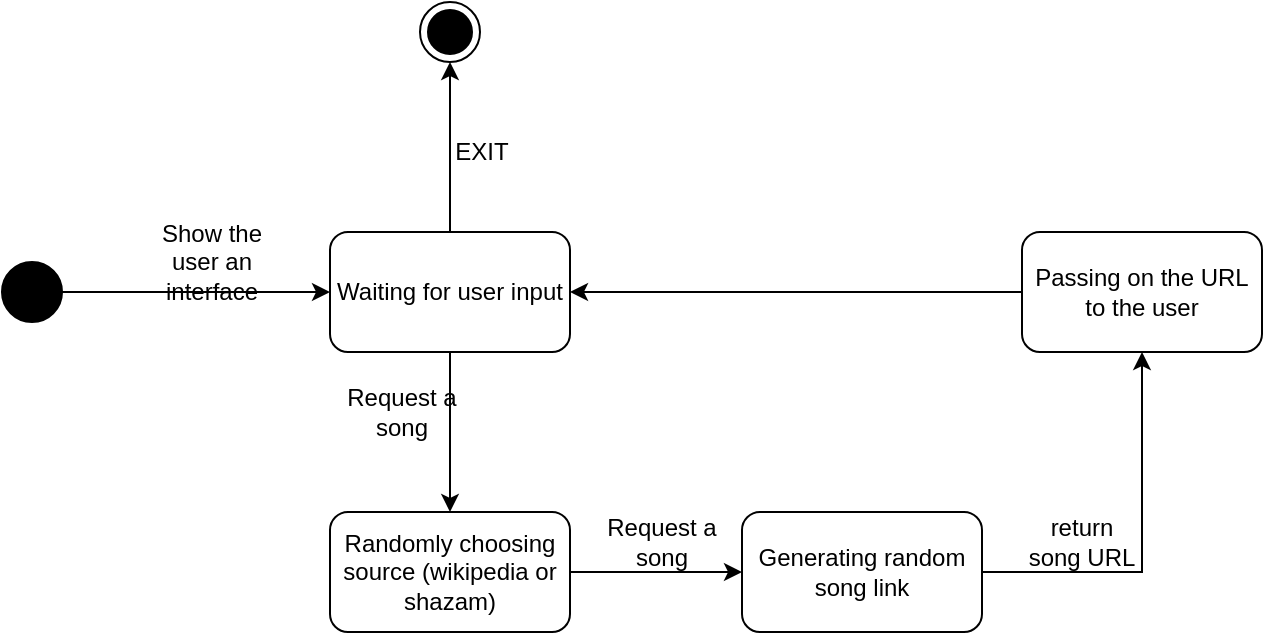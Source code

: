 <mxfile version="21.3.3" type="github">
  <diagram name="Strona-1" id="VtrbDFPd5q9PhZEtTbry">
    <mxGraphModel dx="989" dy="539" grid="1" gridSize="10" guides="1" tooltips="1" connect="1" arrows="1" fold="1" page="1" pageScale="1" pageWidth="827" pageHeight="1169" math="0" shadow="0">
      <root>
        <mxCell id="0" />
        <mxCell id="1" parent="0" />
        <mxCell id="7bphNffgXHVLwuXxrw4F-3" style="edgeStyle=orthogonalEdgeStyle;rounded=0;orthogonalLoop=1;jettySize=auto;html=1;" parent="1" source="7bphNffgXHVLwuXxrw4F-1" target="7bphNffgXHVLwuXxrw4F-2" edge="1">
          <mxGeometry relative="1" as="geometry" />
        </mxCell>
        <mxCell id="7bphNffgXHVLwuXxrw4F-1" value="" style="ellipse;fillColor=strokeColor;html=1;" parent="1" vertex="1">
          <mxGeometry x="130" y="170" width="30" height="30" as="geometry" />
        </mxCell>
        <mxCell id="7bphNffgXHVLwuXxrw4F-7" value="" style="edgeStyle=orthogonalEdgeStyle;rounded=0;orthogonalLoop=1;jettySize=auto;html=1;" parent="1" source="7bphNffgXHVLwuXxrw4F-2" target="7bphNffgXHVLwuXxrw4F-6" edge="1">
          <mxGeometry relative="1" as="geometry" />
        </mxCell>
        <mxCell id="7bphNffgXHVLwuXxrw4F-17" style="edgeStyle=orthogonalEdgeStyle;rounded=0;orthogonalLoop=1;jettySize=auto;html=1;exitX=0.5;exitY=0;exitDx=0;exitDy=0;entryX=0.5;entryY=1;entryDx=0;entryDy=0;" parent="1" source="7bphNffgXHVLwuXxrw4F-2" target="7bphNffgXHVLwuXxrw4F-16" edge="1">
          <mxGeometry relative="1" as="geometry" />
        </mxCell>
        <mxCell id="7bphNffgXHVLwuXxrw4F-2" value="Waiting for user input" style="rounded=1;whiteSpace=wrap;html=1;" parent="1" vertex="1">
          <mxGeometry x="294" y="155" width="120" height="60" as="geometry" />
        </mxCell>
        <mxCell id="7bphNffgXHVLwuXxrw4F-9" value="" style="edgeStyle=orthogonalEdgeStyle;rounded=0;orthogonalLoop=1;jettySize=auto;html=1;entryX=0;entryY=0.5;entryDx=0;entryDy=0;" parent="1" source="7bphNffgXHVLwuXxrw4F-6" target="ghIzWxrolaCGQlfThOXV-1" edge="1">
          <mxGeometry relative="1" as="geometry">
            <mxPoint x="494" y="325" as="targetPoint" />
          </mxGeometry>
        </mxCell>
        <mxCell id="7bphNffgXHVLwuXxrw4F-6" value="Randomly choosing source (wikipedia or shazam)" style="whiteSpace=wrap;html=1;rounded=1;" parent="1" vertex="1">
          <mxGeometry x="294" y="295" width="120" height="60" as="geometry" />
        </mxCell>
        <mxCell id="7bphNffgXHVLwuXxrw4F-14" style="edgeStyle=orthogonalEdgeStyle;rounded=0;orthogonalLoop=1;jettySize=auto;html=1;exitX=0;exitY=0.5;exitDx=0;exitDy=0;entryX=1;entryY=0.5;entryDx=0;entryDy=0;" parent="1" source="ghIzWxrolaCGQlfThOXV-5" target="7bphNffgXHVLwuXxrw4F-2" edge="1">
          <mxGeometry relative="1" as="geometry">
            <mxPoint x="550.0" y="185" as="sourcePoint" />
          </mxGeometry>
        </mxCell>
        <mxCell id="7bphNffgXHVLwuXxrw4F-16" value="" style="ellipse;html=1;shape=endState;fillColor=strokeColor;" parent="1" vertex="1">
          <mxGeometry x="339" y="40" width="30" height="30" as="geometry" />
        </mxCell>
        <mxCell id="7bphNffgXHVLwuXxrw4F-20" value="Request a song" style="text;html=1;strokeColor=none;fillColor=none;align=center;verticalAlign=middle;whiteSpace=wrap;rounded=0;" parent="1" vertex="1">
          <mxGeometry x="300" y="230" width="60" height="30" as="geometry" />
        </mxCell>
        <mxCell id="7bphNffgXHVLwuXxrw4F-22" value="EXIT" style="text;html=1;strokeColor=none;fillColor=none;align=center;verticalAlign=middle;whiteSpace=wrap;rounded=0;" parent="1" vertex="1">
          <mxGeometry x="340" y="100" width="60" height="30" as="geometry" />
        </mxCell>
        <mxCell id="7bphNffgXHVLwuXxrw4F-23" value="Show the user an interface" style="text;html=1;strokeColor=none;fillColor=none;align=center;verticalAlign=middle;whiteSpace=wrap;rounded=0;" parent="1" vertex="1">
          <mxGeometry x="200" y="155" width="70" height="30" as="geometry" />
        </mxCell>
        <mxCell id="ghIzWxrolaCGQlfThOXV-6" style="edgeStyle=orthogonalEdgeStyle;rounded=0;orthogonalLoop=1;jettySize=auto;html=1;exitX=1;exitY=0.5;exitDx=0;exitDy=0;entryX=0.5;entryY=1;entryDx=0;entryDy=0;" edge="1" parent="1" source="ghIzWxrolaCGQlfThOXV-1" target="ghIzWxrolaCGQlfThOXV-5">
          <mxGeometry relative="1" as="geometry" />
        </mxCell>
        <mxCell id="ghIzWxrolaCGQlfThOXV-1" value="Generating random song link" style="rounded=1;whiteSpace=wrap;html=1;" vertex="1" parent="1">
          <mxGeometry x="500" y="295" width="120" height="60" as="geometry" />
        </mxCell>
        <mxCell id="ghIzWxrolaCGQlfThOXV-4" value="Request a song" style="text;html=1;strokeColor=none;fillColor=none;align=center;verticalAlign=middle;whiteSpace=wrap;rounded=0;" vertex="1" parent="1">
          <mxGeometry x="430" y="295" width="60" height="30" as="geometry" />
        </mxCell>
        <mxCell id="ghIzWxrolaCGQlfThOXV-5" value="Passing on the URL to the user" style="rounded=1;whiteSpace=wrap;html=1;" vertex="1" parent="1">
          <mxGeometry x="640" y="155" width="120" height="60" as="geometry" />
        </mxCell>
        <mxCell id="ghIzWxrolaCGQlfThOXV-7" value="return song URL" style="text;html=1;strokeColor=none;fillColor=none;align=center;verticalAlign=middle;whiteSpace=wrap;rounded=0;" vertex="1" parent="1">
          <mxGeometry x="640" y="295" width="60" height="30" as="geometry" />
        </mxCell>
      </root>
    </mxGraphModel>
  </diagram>
</mxfile>
